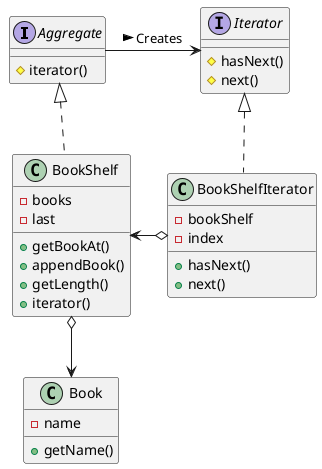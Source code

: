 @startuml

interface Aggregate {
    #iterator()
}
class BookShelf {
    -books
    -last
    +getBookAt()
    +appendBook()
    +getLength()
    +iterator()
}
interface Iterator {
    #hasNext()
    #next()
}
class BookShelfIterator {
    -bookShelf
    -index
    +hasNext()
    +next()
}
class Book {
    -name
    +getName()
}

Aggregate <|..BookShelf
Iterator <|..BookShelfIterator
Aggregate -> Iterator : Creates >
BookShelf <-o BookShelfIterator
BookShelf o--> Book

@enduml